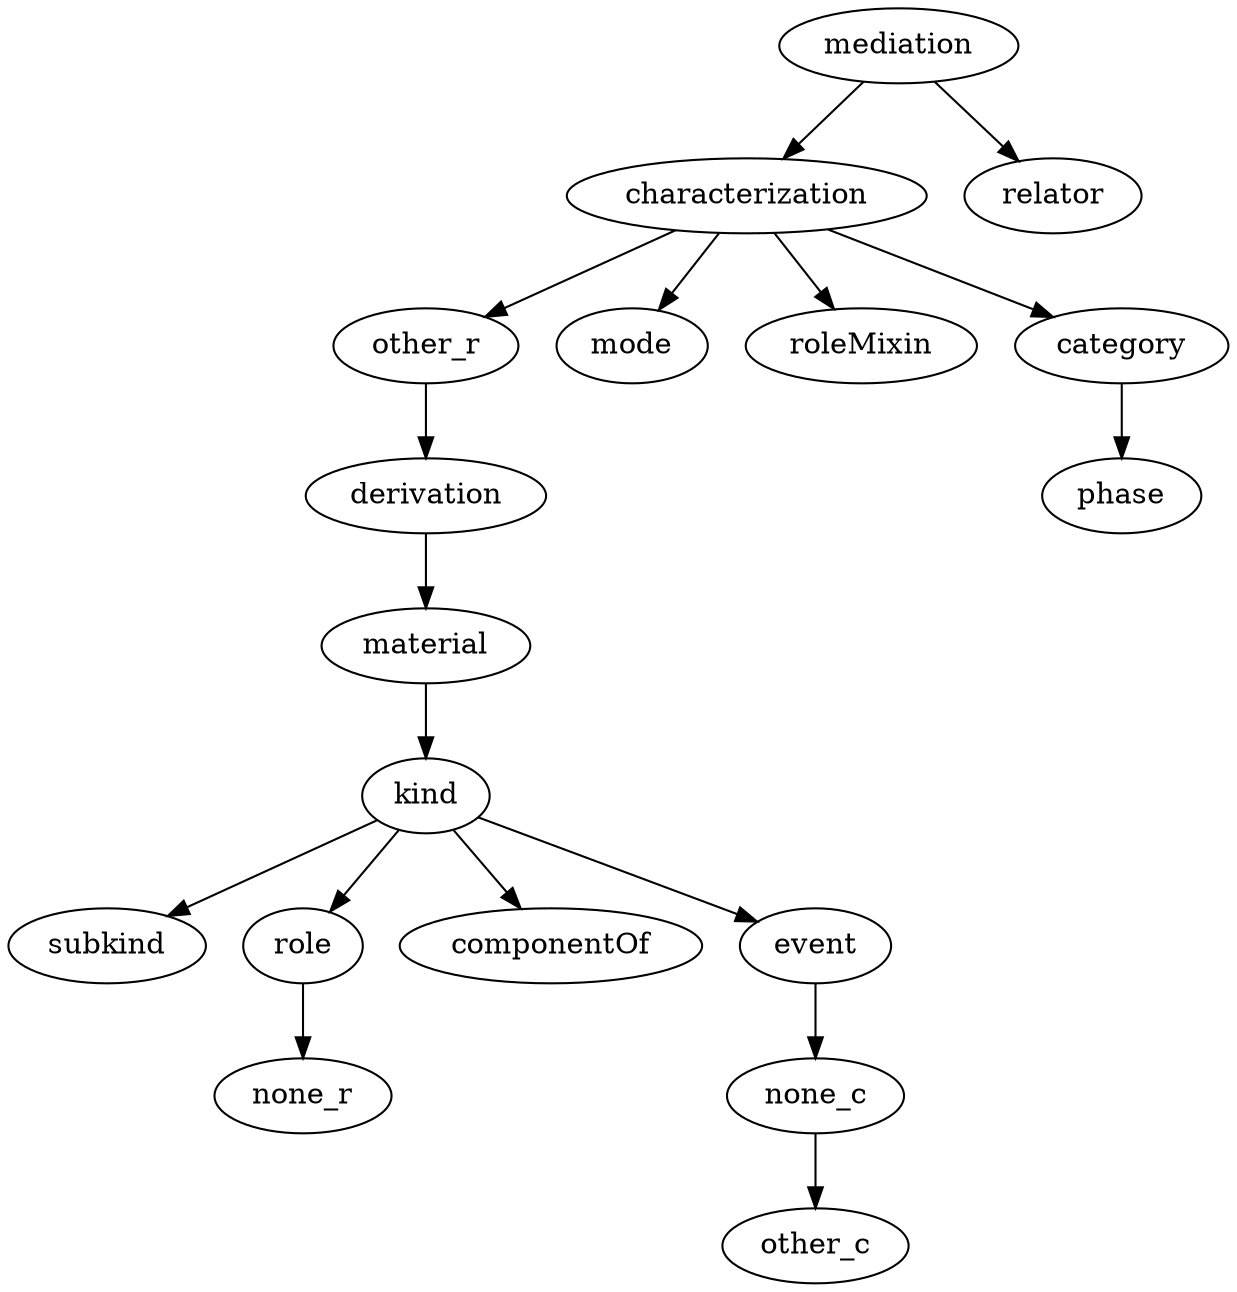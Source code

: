 strict digraph  {
mediation;
characterization;
relator;
other_r;
mode;
roleMixin;
category;
derivation;
material;
kind;
subkind;
role;
componentOf;
event;
phase;
none_r;
none_c;
other_c;
mediation -> characterization;
mediation -> relator;
characterization -> other_r;
characterization -> mode;
characterization -> roleMixin;
characterization -> category;
other_r -> derivation;
category -> phase;
derivation -> material;
material -> kind;
kind -> subkind;
kind -> role;
kind -> componentOf;
kind -> event;
role -> none_r;
event -> none_c;
none_c -> other_c;
}
